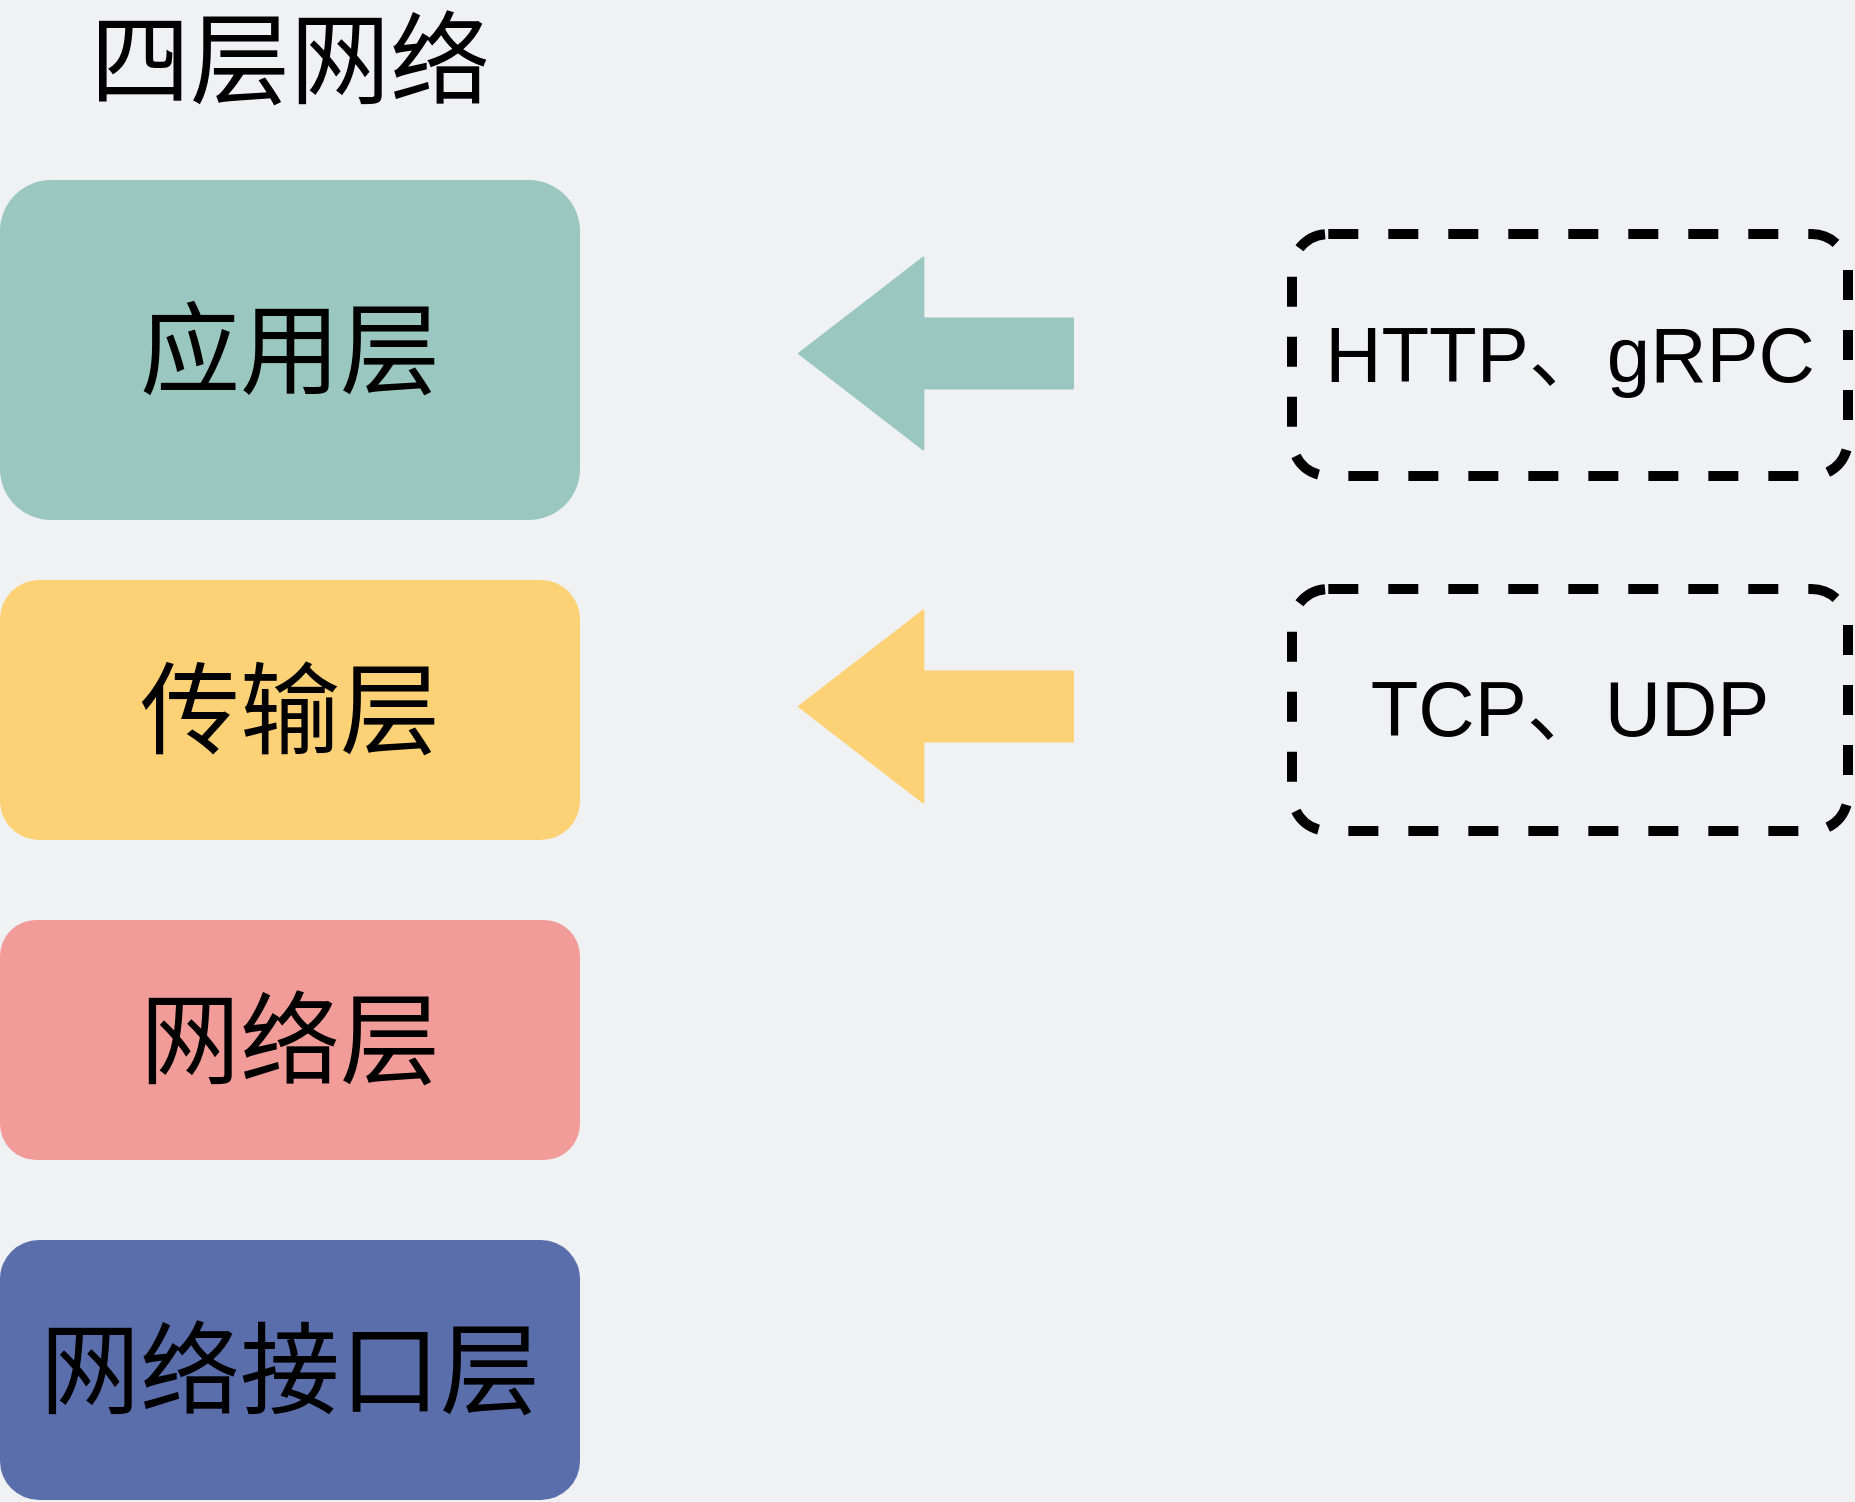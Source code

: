 <mxfile version="20.1.1" type="github">
  <diagram id="3228e29e-7158-1315-38df-8450db1d8a1d" name="Page-1">
    <mxGraphModel dx="1854" dy="999" grid="0" gridSize="10" guides="1" tooltips="1" connect="1" arrows="1" fold="1" page="1" pageScale="1" pageWidth="1500" pageHeight="800" background="#EFF1F3" math="0" shadow="0">
      <root>
        <mxCell id="0" />
        <mxCell id="1" parent="0" />
        <mxCell id="PNogIBSBwXJLe9Jx7B5x-2" value="&lt;span style=&quot;color: rgb(0, 0, 0); font-size: 39px;&quot;&gt;TCP、UDP&lt;/span&gt;" style="rounded=1;whiteSpace=wrap;html=1;fontColor=#4A919B;fillColor=none;strokeWidth=5;dashed=1;" parent="1" vertex="1">
          <mxGeometry x="943" y="309.5" width="278" height="121" as="geometry" />
        </mxCell>
        <mxCell id="FyYvvIjHZ3Y8gI8X0XbX-5" value="&lt;font style=&quot;font-size: 50px&quot;&gt;应用层&lt;/font&gt;" style="rounded=1;whiteSpace=wrap;html=1;strokeWidth=5;fontColor=none;fillColor=#9AC7BF;strokeColor=none;" parent="1" vertex="1">
          <mxGeometry x="297" y="105" width="290" height="170" as="geometry" />
        </mxCell>
        <mxCell id="FyYvvIjHZ3Y8gI8X0XbX-6" value="&lt;font style=&quot;font-size: 50px&quot;&gt;传输层&lt;/font&gt;" style="rounded=1;whiteSpace=wrap;html=1;strokeWidth=5;fontColor=none;fillColor=#FDD276;strokeColor=none;" parent="1" vertex="1">
          <mxGeometry x="297" y="305" width="290" height="130" as="geometry" />
        </mxCell>
        <mxCell id="FyYvvIjHZ3Y8gI8X0XbX-8" value="&lt;span style=&quot;font-size: 50px&quot;&gt;网络层&lt;/span&gt;" style="rounded=1;whiteSpace=wrap;html=1;strokeWidth=5;fontColor=none;fillColor=#F19C99;strokeColor=none;" parent="1" vertex="1">
          <mxGeometry x="297" y="475" width="290" height="120" as="geometry" />
        </mxCell>
        <mxCell id="FyYvvIjHZ3Y8gI8X0XbX-9" value="&lt;span style=&quot;font-size: 50px&quot;&gt;网络接口层&lt;/span&gt;" style="rounded=1;whiteSpace=wrap;html=1;strokeWidth=5;fontColor=none;fillColor=#5A6EAB;strokeColor=none;" parent="1" vertex="1">
          <mxGeometry x="297" y="635" width="290" height="130" as="geometry" />
        </mxCell>
        <mxCell id="uhh944_df_AJf7MUhFY7-5" value="&lt;font style=&quot;font-size: 50px&quot;&gt;四层网络&lt;/font&gt;" style="text;html=1;strokeColor=none;fillColor=none;align=center;verticalAlign=middle;whiteSpace=wrap;rounded=0;" parent="1" vertex="1">
          <mxGeometry x="317" y="35" width="250" height="20" as="geometry" />
        </mxCell>
        <mxCell id="PNogIBSBwXJLe9Jx7B5x-3" value="" style="shape=flexArrow;endArrow=classic;html=1;fontColor=#4A919B;endWidth=60;endSize=20.392;width=35;strokeColor=#FDD276;fillColor=#FDD276;" parent="1" edge="1">
          <mxGeometry width="50" height="50" relative="1" as="geometry">
            <mxPoint x="834" y="368.29" as="sourcePoint" />
            <mxPoint x="696" y="368.29" as="targetPoint" />
          </mxGeometry>
        </mxCell>
        <mxCell id="PNogIBSBwXJLe9Jx7B5x-4" value="&lt;span style=&quot;color: rgb(0, 0, 0); font-size: 39px;&quot;&gt;HTTP、gRPC&lt;/span&gt;" style="rounded=1;whiteSpace=wrap;html=1;fontColor=#4A919B;fillColor=none;strokeWidth=5;dashed=1;" parent="1" vertex="1">
          <mxGeometry x="943" y="132" width="278" height="121" as="geometry" />
        </mxCell>
        <mxCell id="PNogIBSBwXJLe9Jx7B5x-6" value="" style="shape=flexArrow;endArrow=classic;html=1;fontColor=#4A919B;endWidth=60;endSize=20.392;width=35;fillColor=#9AC7BF;strokeColor=#9AC7BF;" parent="1" edge="1">
          <mxGeometry width="50" height="50" relative="1" as="geometry">
            <mxPoint x="834" y="191.79" as="sourcePoint" />
            <mxPoint x="696" y="191.79" as="targetPoint" />
          </mxGeometry>
        </mxCell>
      </root>
    </mxGraphModel>
  </diagram>
</mxfile>
